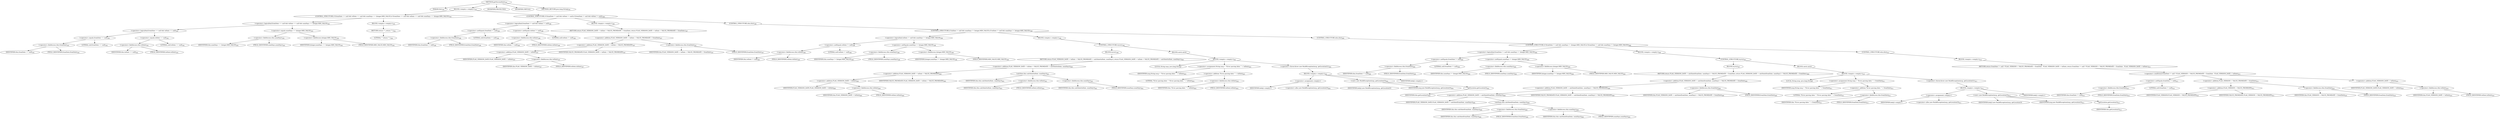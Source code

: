 digraph "getVersionDate" {  
"1191" [label = <(METHOD,getVersionDate)<SUB>591</SUB>> ]
"81" [label = <(PARAM,this)<SUB>591</SUB>> ]
"1192" [label = <(BLOCK,&lt;empty&gt;,&lt;empty&gt;)<SUB>591</SUB>> ]
"1193" [label = <(CONTROL_STRUCTURE,if (fromDate == null &amp;&amp; toDate == null &amp;&amp; numDays == Integer.MIN_VALUE),if (fromDate == null &amp;&amp; toDate == null &amp;&amp; numDays == Integer.MIN_VALUE))<SUB>592</SUB>> ]
"1194" [label = <(&lt;operator&gt;.logicalAnd,fromDate == null &amp;&amp; toDate == null &amp;&amp; numDays == Integer.MIN_VALUE)<SUB>592</SUB>> ]
"1195" [label = <(&lt;operator&gt;.logicalAnd,fromDate == null &amp;&amp; toDate == null)<SUB>592</SUB>> ]
"1196" [label = <(&lt;operator&gt;.equals,fromDate == null)<SUB>592</SUB>> ]
"1197" [label = <(&lt;operator&gt;.fieldAccess,this.fromDate)<SUB>592</SUB>> ]
"1198" [label = <(IDENTIFIER,this,fromDate == null)<SUB>592</SUB>> ]
"1199" [label = <(FIELD_IDENTIFIER,fromDate,fromDate)<SUB>592</SUB>> ]
"1200" [label = <(LITERAL,null,fromDate == null)<SUB>592</SUB>> ]
"1201" [label = <(&lt;operator&gt;.equals,toDate == null)<SUB>592</SUB>> ]
"1202" [label = <(&lt;operator&gt;.fieldAccess,this.toDate)<SUB>592</SUB>> ]
"1203" [label = <(IDENTIFIER,this,toDate == null)<SUB>592</SUB>> ]
"1204" [label = <(FIELD_IDENTIFIER,toDate,toDate)<SUB>592</SUB>> ]
"1205" [label = <(LITERAL,null,toDate == null)<SUB>592</SUB>> ]
"1206" [label = <(&lt;operator&gt;.equals,numDays == Integer.MIN_VALUE)<SUB>593</SUB>> ]
"1207" [label = <(&lt;operator&gt;.fieldAccess,this.numDays)<SUB>593</SUB>> ]
"1208" [label = <(IDENTIFIER,this,numDays == Integer.MIN_VALUE)<SUB>593</SUB>> ]
"1209" [label = <(FIELD_IDENTIFIER,numDays,numDays)<SUB>593</SUB>> ]
"1210" [label = <(&lt;operator&gt;.fieldAccess,Integer.MIN_VALUE)<SUB>593</SUB>> ]
"1211" [label = <(IDENTIFIER,Integer,numDays == Integer.MIN_VALUE)<SUB>593</SUB>> ]
"1212" [label = <(FIELD_IDENTIFIER,MIN_VALUE,MIN_VALUE)<SUB>593</SUB>> ]
"1213" [label = <(BLOCK,&lt;empty&gt;,&lt;empty&gt;)<SUB>593</SUB>> ]
"1214" [label = <(RETURN,return &quot;&quot;;,return &quot;&quot;;)<SUB>594</SUB>> ]
"1215" [label = <(LITERAL,&quot;&quot;,return &quot;&quot;;)<SUB>594</SUB>> ]
"1216" [label = <(CONTROL_STRUCTURE,if (fromDate != null &amp;&amp; toDate != null),if (fromDate != null &amp;&amp; toDate != null))<SUB>596</SUB>> ]
"1217" [label = <(&lt;operator&gt;.logicalAnd,fromDate != null &amp;&amp; toDate != null)<SUB>596</SUB>> ]
"1218" [label = <(&lt;operator&gt;.notEquals,fromDate != null)<SUB>596</SUB>> ]
"1219" [label = <(&lt;operator&gt;.fieldAccess,this.fromDate)<SUB>596</SUB>> ]
"1220" [label = <(IDENTIFIER,this,fromDate != null)<SUB>596</SUB>> ]
"1221" [label = <(FIELD_IDENTIFIER,fromDate,fromDate)<SUB>596</SUB>> ]
"1222" [label = <(LITERAL,null,fromDate != null)<SUB>596</SUB>> ]
"1223" [label = <(&lt;operator&gt;.notEquals,toDate != null)<SUB>596</SUB>> ]
"1224" [label = <(&lt;operator&gt;.fieldAccess,this.toDate)<SUB>596</SUB>> ]
"1225" [label = <(IDENTIFIER,this,toDate != null)<SUB>596</SUB>> ]
"1226" [label = <(FIELD_IDENTIFIER,toDate,toDate)<SUB>596</SUB>> ]
"1227" [label = <(LITERAL,null,toDate != null)<SUB>596</SUB>> ]
"1228" [label = <(BLOCK,&lt;empty&gt;,&lt;empty&gt;)<SUB>596</SUB>> ]
"1229" [label = <(RETURN,return FLAG_VERSION_DATE + toDate + VALUE_FROMDATE + fromDate;,return FLAG_VERSION_DATE + toDate + VALUE_FROMDATE + fromDate;)<SUB>597</SUB>> ]
"1230" [label = <(&lt;operator&gt;.addition,FLAG_VERSION_DATE + toDate + VALUE_FROMDATE + fromDate)<SUB>597</SUB>> ]
"1231" [label = <(&lt;operator&gt;.addition,FLAG_VERSION_DATE + toDate + VALUE_FROMDATE)<SUB>597</SUB>> ]
"1232" [label = <(&lt;operator&gt;.addition,FLAG_VERSION_DATE + toDate)<SUB>597</SUB>> ]
"1233" [label = <(IDENTIFIER,FLAG_VERSION_DATE,FLAG_VERSION_DATE + toDate)<SUB>597</SUB>> ]
"1234" [label = <(&lt;operator&gt;.fieldAccess,this.toDate)<SUB>597</SUB>> ]
"1235" [label = <(IDENTIFIER,this,FLAG_VERSION_DATE + toDate)<SUB>597</SUB>> ]
"1236" [label = <(FIELD_IDENTIFIER,toDate,toDate)<SUB>597</SUB>> ]
"1237" [label = <(IDENTIFIER,VALUE_FROMDATE,FLAG_VERSION_DATE + toDate + VALUE_FROMDATE)<SUB>597</SUB>> ]
"1238" [label = <(&lt;operator&gt;.fieldAccess,this.fromDate)<SUB>597</SUB>> ]
"1239" [label = <(IDENTIFIER,this,FLAG_VERSION_DATE + toDate + VALUE_FROMDATE + fromDate)<SUB>597</SUB>> ]
"1240" [label = <(FIELD_IDENTIFIER,fromDate,fromDate)<SUB>597</SUB>> ]
"1241" [label = <(CONTROL_STRUCTURE,else,else)<SUB>598</SUB>> ]
"1242" [label = <(CONTROL_STRUCTURE,if (toDate != null &amp;&amp; numDays != Integer.MIN_VALUE),if (toDate != null &amp;&amp; numDays != Integer.MIN_VALUE))<SUB>598</SUB>> ]
"1243" [label = <(&lt;operator&gt;.logicalAnd,toDate != null &amp;&amp; numDays != Integer.MIN_VALUE)<SUB>598</SUB>> ]
"1244" [label = <(&lt;operator&gt;.notEquals,toDate != null)<SUB>598</SUB>> ]
"1245" [label = <(&lt;operator&gt;.fieldAccess,this.toDate)<SUB>598</SUB>> ]
"1246" [label = <(IDENTIFIER,this,toDate != null)<SUB>598</SUB>> ]
"1247" [label = <(FIELD_IDENTIFIER,toDate,toDate)<SUB>598</SUB>> ]
"1248" [label = <(LITERAL,null,toDate != null)<SUB>598</SUB>> ]
"1249" [label = <(&lt;operator&gt;.notEquals,numDays != Integer.MIN_VALUE)<SUB>598</SUB>> ]
"1250" [label = <(&lt;operator&gt;.fieldAccess,this.numDays)<SUB>598</SUB>> ]
"1251" [label = <(IDENTIFIER,this,numDays != Integer.MIN_VALUE)<SUB>598</SUB>> ]
"1252" [label = <(FIELD_IDENTIFIER,numDays,numDays)<SUB>598</SUB>> ]
"1253" [label = <(&lt;operator&gt;.fieldAccess,Integer.MIN_VALUE)<SUB>598</SUB>> ]
"1254" [label = <(IDENTIFIER,Integer,numDays != Integer.MIN_VALUE)<SUB>598</SUB>> ]
"1255" [label = <(FIELD_IDENTIFIER,MIN_VALUE,MIN_VALUE)<SUB>598</SUB>> ]
"1256" [label = <(BLOCK,&lt;empty&gt;,&lt;empty&gt;)<SUB>598</SUB>> ]
"1257" [label = <(CONTROL_STRUCTURE,try,try)<SUB>599</SUB>> ]
"1258" [label = <(BLOCK,try,try)<SUB>599</SUB>> ]
"1259" [label = <(RETURN,return FLAG_VERSION_DATE + toDate + VALUE_FROMDATE + calcDate(toDate, numDays);,return FLAG_VERSION_DATE + toDate + VALUE_FROMDATE + calcDate(toDate, numDays);)<SUB>600</SUB>> ]
"1260" [label = <(&lt;operator&gt;.addition,FLAG_VERSION_DATE + toDate + VALUE_FROMDATE + calcDate(toDate, numDays))<SUB>600</SUB>> ]
"1261" [label = <(&lt;operator&gt;.addition,FLAG_VERSION_DATE + toDate + VALUE_FROMDATE)<SUB>600</SUB>> ]
"1262" [label = <(&lt;operator&gt;.addition,FLAG_VERSION_DATE + toDate)<SUB>600</SUB>> ]
"1263" [label = <(IDENTIFIER,FLAG_VERSION_DATE,FLAG_VERSION_DATE + toDate)<SUB>600</SUB>> ]
"1264" [label = <(&lt;operator&gt;.fieldAccess,this.toDate)<SUB>600</SUB>> ]
"1265" [label = <(IDENTIFIER,this,FLAG_VERSION_DATE + toDate)<SUB>600</SUB>> ]
"1266" [label = <(FIELD_IDENTIFIER,toDate,toDate)<SUB>600</SUB>> ]
"1267" [label = <(IDENTIFIER,VALUE_FROMDATE,FLAG_VERSION_DATE + toDate + VALUE_FROMDATE)<SUB>600</SUB>> ]
"1268" [label = <(calcDate,this.calcDate(toDate, numDays))<SUB>601</SUB>> ]
"80" [label = <(IDENTIFIER,this,this.calcDate(toDate, numDays))<SUB>601</SUB>> ]
"1269" [label = <(&lt;operator&gt;.fieldAccess,this.toDate)<SUB>601</SUB>> ]
"1270" [label = <(IDENTIFIER,this,this.calcDate(toDate, numDays))<SUB>601</SUB>> ]
"1271" [label = <(FIELD_IDENTIFIER,toDate,toDate)<SUB>601</SUB>> ]
"1272" [label = <(&lt;operator&gt;.fieldAccess,this.numDays)<SUB>601</SUB>> ]
"1273" [label = <(IDENTIFIER,this,this.calcDate(toDate, numDays))<SUB>601</SUB>> ]
"1274" [label = <(FIELD_IDENTIFIER,numDays,numDays)<SUB>601</SUB>> ]
"1275" [label = <(BLOCK,catch,catch)> ]
"1276" [label = <(BLOCK,&lt;empty&gt;,&lt;empty&gt;)<SUB>602</SUB>> ]
"1277" [label = <(LOCAL,String msg: java.lang.String)> ]
"1278" [label = <(&lt;operator&gt;.assignment,String msg = &quot;Error parsing date: &quot; + toDate)<SUB>603</SUB>> ]
"1279" [label = <(IDENTIFIER,msg,String msg = &quot;Error parsing date: &quot; + toDate)<SUB>603</SUB>> ]
"1280" [label = <(&lt;operator&gt;.addition,&quot;Error parsing date: &quot; + toDate)<SUB>603</SUB>> ]
"1281" [label = <(LITERAL,&quot;Error parsing date: &quot;,&quot;Error parsing date: &quot; + toDate)<SUB>603</SUB>> ]
"1282" [label = <(&lt;operator&gt;.fieldAccess,this.toDate)<SUB>603</SUB>> ]
"1283" [label = <(IDENTIFIER,this,&quot;Error parsing date: &quot; + toDate)<SUB>603</SUB>> ]
"1284" [label = <(FIELD_IDENTIFIER,toDate,toDate)<SUB>603</SUB>> ]
"1285" [label = <(&lt;operator&gt;.throw,throw new BuildException(msg, getLocation());)<SUB>604</SUB>> ]
"1286" [label = <(BLOCK,&lt;empty&gt;,&lt;empty&gt;)<SUB>604</SUB>> ]
"1287" [label = <(&lt;operator&gt;.assignment,&lt;empty&gt;)> ]
"1288" [label = <(IDENTIFIER,$obj2,&lt;empty&gt;)> ]
"1289" [label = <(&lt;operator&gt;.alloc,new BuildException(msg, getLocation()))<SUB>604</SUB>> ]
"1290" [label = <(&lt;init&gt;,new BuildException(msg, getLocation()))<SUB>604</SUB>> ]
"1291" [label = <(IDENTIFIER,$obj2,new BuildException(msg, getLocation()))> ]
"1292" [label = <(IDENTIFIER,msg,new BuildException(msg, getLocation()))<SUB>604</SUB>> ]
"1293" [label = <(getLocation,getLocation())<SUB>604</SUB>> ]
"82" [label = <(IDENTIFIER,this,getLocation())<SUB>604</SUB>> ]
"1294" [label = <(IDENTIFIER,$obj2,&lt;empty&gt;)> ]
"1295" [label = <(CONTROL_STRUCTURE,else,else)<SUB>606</SUB>> ]
"1296" [label = <(CONTROL_STRUCTURE,if (fromDate != null &amp;&amp; numDays != Integer.MIN_VALUE),if (fromDate != null &amp;&amp; numDays != Integer.MIN_VALUE))<SUB>606</SUB>> ]
"1297" [label = <(&lt;operator&gt;.logicalAnd,fromDate != null &amp;&amp; numDays != Integer.MIN_VALUE)<SUB>606</SUB>> ]
"1298" [label = <(&lt;operator&gt;.notEquals,fromDate != null)<SUB>606</SUB>> ]
"1299" [label = <(&lt;operator&gt;.fieldAccess,this.fromDate)<SUB>606</SUB>> ]
"1300" [label = <(IDENTIFIER,this,fromDate != null)<SUB>606</SUB>> ]
"1301" [label = <(FIELD_IDENTIFIER,fromDate,fromDate)<SUB>606</SUB>> ]
"1302" [label = <(LITERAL,null,fromDate != null)<SUB>606</SUB>> ]
"1303" [label = <(&lt;operator&gt;.notEquals,numDays != Integer.MIN_VALUE)<SUB>606</SUB>> ]
"1304" [label = <(&lt;operator&gt;.fieldAccess,this.numDays)<SUB>606</SUB>> ]
"1305" [label = <(IDENTIFIER,this,numDays != Integer.MIN_VALUE)<SUB>606</SUB>> ]
"1306" [label = <(FIELD_IDENTIFIER,numDays,numDays)<SUB>606</SUB>> ]
"1307" [label = <(&lt;operator&gt;.fieldAccess,Integer.MIN_VALUE)<SUB>606</SUB>> ]
"1308" [label = <(IDENTIFIER,Integer,numDays != Integer.MIN_VALUE)<SUB>606</SUB>> ]
"1309" [label = <(FIELD_IDENTIFIER,MIN_VALUE,MIN_VALUE)<SUB>606</SUB>> ]
"1310" [label = <(BLOCK,&lt;empty&gt;,&lt;empty&gt;)<SUB>606</SUB>> ]
"1311" [label = <(CONTROL_STRUCTURE,try,try)<SUB>607</SUB>> ]
"1312" [label = <(BLOCK,try,try)<SUB>607</SUB>> ]
"1313" [label = <(RETURN,return FLAG_VERSION_DATE + calcDate(fromDate, numDays) + VALUE_FROMDATE + fromDate;,return FLAG_VERSION_DATE + calcDate(fromDate, numDays) + VALUE_FROMDATE + fromDate;)<SUB>608</SUB>> ]
"1314" [label = <(&lt;operator&gt;.addition,FLAG_VERSION_DATE + calcDate(fromDate, numDays) + VALUE_FROMDATE + fromDate)<SUB>608</SUB>> ]
"1315" [label = <(&lt;operator&gt;.addition,FLAG_VERSION_DATE + calcDate(fromDate, numDays) + VALUE_FROMDATE)<SUB>608</SUB>> ]
"1316" [label = <(&lt;operator&gt;.addition,FLAG_VERSION_DATE + calcDate(fromDate, numDays))<SUB>608</SUB>> ]
"1317" [label = <(IDENTIFIER,FLAG_VERSION_DATE,FLAG_VERSION_DATE + calcDate(fromDate, numDays))<SUB>608</SUB>> ]
"1318" [label = <(calcDate,this.calcDate(fromDate, numDays))<SUB>608</SUB>> ]
"83" [label = <(IDENTIFIER,this,this.calcDate(fromDate, numDays))<SUB>608</SUB>> ]
"1319" [label = <(&lt;operator&gt;.fieldAccess,this.fromDate)<SUB>608</SUB>> ]
"1320" [label = <(IDENTIFIER,this,this.calcDate(fromDate, numDays))<SUB>608</SUB>> ]
"1321" [label = <(FIELD_IDENTIFIER,fromDate,fromDate)<SUB>608</SUB>> ]
"1322" [label = <(&lt;operator&gt;.fieldAccess,this.numDays)<SUB>608</SUB>> ]
"1323" [label = <(IDENTIFIER,this,this.calcDate(fromDate, numDays))<SUB>608</SUB>> ]
"1324" [label = <(FIELD_IDENTIFIER,numDays,numDays)<SUB>608</SUB>> ]
"1325" [label = <(IDENTIFIER,VALUE_FROMDATE,FLAG_VERSION_DATE + calcDate(fromDate, numDays) + VALUE_FROMDATE)<SUB>609</SUB>> ]
"1326" [label = <(&lt;operator&gt;.fieldAccess,this.fromDate)<SUB>609</SUB>> ]
"1327" [label = <(IDENTIFIER,this,FLAG_VERSION_DATE + calcDate(fromDate, numDays) + VALUE_FROMDATE + fromDate)<SUB>609</SUB>> ]
"1328" [label = <(FIELD_IDENTIFIER,fromDate,fromDate)<SUB>609</SUB>> ]
"1329" [label = <(BLOCK,catch,catch)> ]
"1330" [label = <(BLOCK,&lt;empty&gt;,&lt;empty&gt;)<SUB>610</SUB>> ]
"1331" [label = <(LOCAL,String msg: java.lang.String)> ]
"1332" [label = <(&lt;operator&gt;.assignment,String msg = &quot;Error parsing date: &quot; + fromDate)<SUB>611</SUB>> ]
"1333" [label = <(IDENTIFIER,msg,String msg = &quot;Error parsing date: &quot; + fromDate)<SUB>611</SUB>> ]
"1334" [label = <(&lt;operator&gt;.addition,&quot;Error parsing date: &quot; + fromDate)<SUB>611</SUB>> ]
"1335" [label = <(LITERAL,&quot;Error parsing date: &quot;,&quot;Error parsing date: &quot; + fromDate)<SUB>611</SUB>> ]
"1336" [label = <(&lt;operator&gt;.fieldAccess,this.fromDate)<SUB>611</SUB>> ]
"1337" [label = <(IDENTIFIER,this,&quot;Error parsing date: &quot; + fromDate)<SUB>611</SUB>> ]
"1338" [label = <(FIELD_IDENTIFIER,fromDate,fromDate)<SUB>611</SUB>> ]
"1339" [label = <(&lt;operator&gt;.throw,throw new BuildException(msg, getLocation());)<SUB>612</SUB>> ]
"1340" [label = <(BLOCK,&lt;empty&gt;,&lt;empty&gt;)<SUB>612</SUB>> ]
"1341" [label = <(&lt;operator&gt;.assignment,&lt;empty&gt;)> ]
"1342" [label = <(IDENTIFIER,$obj3,&lt;empty&gt;)> ]
"1343" [label = <(&lt;operator&gt;.alloc,new BuildException(msg, getLocation()))<SUB>612</SUB>> ]
"1344" [label = <(&lt;init&gt;,new BuildException(msg, getLocation()))<SUB>612</SUB>> ]
"1345" [label = <(IDENTIFIER,$obj3,new BuildException(msg, getLocation()))> ]
"1346" [label = <(IDENTIFIER,msg,new BuildException(msg, getLocation()))<SUB>612</SUB>> ]
"1347" [label = <(getLocation,getLocation())<SUB>612</SUB>> ]
"84" [label = <(IDENTIFIER,this,getLocation())<SUB>612</SUB>> ]
"1348" [label = <(IDENTIFIER,$obj3,&lt;empty&gt;)> ]
"1349" [label = <(CONTROL_STRUCTURE,else,else)<SUB>614</SUB>> ]
"1350" [label = <(BLOCK,&lt;empty&gt;,&lt;empty&gt;)<SUB>614</SUB>> ]
"1351" [label = <(RETURN,return fromDate != null ? FLAG_VERSION + VALUE_FROMDATE + fromDate : FLAG_VERSION_DATE + toDate;,return fromDate != null ? FLAG_VERSION + VALUE_FROMDATE + fromDate : FLAG_VERSION_DATE + toDate;)<SUB>615</SUB>> ]
"1352" [label = <(&lt;operator&gt;.conditional,fromDate != null ? FLAG_VERSION + VALUE_FROMDATE + fromDate : FLAG_VERSION_DATE + toDate)<SUB>615</SUB>> ]
"1353" [label = <(&lt;operator&gt;.notEquals,fromDate != null)<SUB>615</SUB>> ]
"1354" [label = <(&lt;operator&gt;.fieldAccess,this.fromDate)<SUB>615</SUB>> ]
"1355" [label = <(IDENTIFIER,this,fromDate != null)<SUB>615</SUB>> ]
"1356" [label = <(FIELD_IDENTIFIER,fromDate,fromDate)<SUB>615</SUB>> ]
"1357" [label = <(LITERAL,null,fromDate != null)<SUB>615</SUB>> ]
"1358" [label = <(&lt;operator&gt;.addition,FLAG_VERSION + VALUE_FROMDATE + fromDate)<SUB>615</SUB>> ]
"1359" [label = <(&lt;operator&gt;.addition,FLAG_VERSION + VALUE_FROMDATE)<SUB>615</SUB>> ]
"1360" [label = <(IDENTIFIER,FLAG_VERSION,FLAG_VERSION + VALUE_FROMDATE)<SUB>615</SUB>> ]
"1361" [label = <(IDENTIFIER,VALUE_FROMDATE,FLAG_VERSION + VALUE_FROMDATE)<SUB>615</SUB>> ]
"1362" [label = <(&lt;operator&gt;.fieldAccess,this.fromDate)<SUB>616</SUB>> ]
"1363" [label = <(IDENTIFIER,this,FLAG_VERSION + VALUE_FROMDATE + fromDate)<SUB>616</SUB>> ]
"1364" [label = <(FIELD_IDENTIFIER,fromDate,fromDate)<SUB>616</SUB>> ]
"1365" [label = <(&lt;operator&gt;.addition,FLAG_VERSION_DATE + toDate)<SUB>616</SUB>> ]
"1366" [label = <(IDENTIFIER,FLAG_VERSION_DATE,FLAG_VERSION_DATE + toDate)<SUB>616</SUB>> ]
"1367" [label = <(&lt;operator&gt;.fieldAccess,this.toDate)<SUB>616</SUB>> ]
"1368" [label = <(IDENTIFIER,this,FLAG_VERSION_DATE + toDate)<SUB>616</SUB>> ]
"1369" [label = <(FIELD_IDENTIFIER,toDate,toDate)<SUB>616</SUB>> ]
"1370" [label = <(MODIFIER,PROTECTED)> ]
"1371" [label = <(MODIFIER,VIRTUAL)> ]
"1372" [label = <(METHOD_RETURN,java.lang.String)<SUB>591</SUB>> ]
  "1191" -> "81" 
  "1191" -> "1192" 
  "1191" -> "1370" 
  "1191" -> "1371" 
  "1191" -> "1372" 
  "1192" -> "1193" 
  "1192" -> "1216" 
  "1193" -> "1194" 
  "1193" -> "1213" 
  "1194" -> "1195" 
  "1194" -> "1206" 
  "1195" -> "1196" 
  "1195" -> "1201" 
  "1196" -> "1197" 
  "1196" -> "1200" 
  "1197" -> "1198" 
  "1197" -> "1199" 
  "1201" -> "1202" 
  "1201" -> "1205" 
  "1202" -> "1203" 
  "1202" -> "1204" 
  "1206" -> "1207" 
  "1206" -> "1210" 
  "1207" -> "1208" 
  "1207" -> "1209" 
  "1210" -> "1211" 
  "1210" -> "1212" 
  "1213" -> "1214" 
  "1214" -> "1215" 
  "1216" -> "1217" 
  "1216" -> "1228" 
  "1216" -> "1241" 
  "1217" -> "1218" 
  "1217" -> "1223" 
  "1218" -> "1219" 
  "1218" -> "1222" 
  "1219" -> "1220" 
  "1219" -> "1221" 
  "1223" -> "1224" 
  "1223" -> "1227" 
  "1224" -> "1225" 
  "1224" -> "1226" 
  "1228" -> "1229" 
  "1229" -> "1230" 
  "1230" -> "1231" 
  "1230" -> "1238" 
  "1231" -> "1232" 
  "1231" -> "1237" 
  "1232" -> "1233" 
  "1232" -> "1234" 
  "1234" -> "1235" 
  "1234" -> "1236" 
  "1238" -> "1239" 
  "1238" -> "1240" 
  "1241" -> "1242" 
  "1242" -> "1243" 
  "1242" -> "1256" 
  "1242" -> "1295" 
  "1243" -> "1244" 
  "1243" -> "1249" 
  "1244" -> "1245" 
  "1244" -> "1248" 
  "1245" -> "1246" 
  "1245" -> "1247" 
  "1249" -> "1250" 
  "1249" -> "1253" 
  "1250" -> "1251" 
  "1250" -> "1252" 
  "1253" -> "1254" 
  "1253" -> "1255" 
  "1256" -> "1257" 
  "1257" -> "1258" 
  "1257" -> "1275" 
  "1258" -> "1259" 
  "1259" -> "1260" 
  "1260" -> "1261" 
  "1260" -> "1268" 
  "1261" -> "1262" 
  "1261" -> "1267" 
  "1262" -> "1263" 
  "1262" -> "1264" 
  "1264" -> "1265" 
  "1264" -> "1266" 
  "1268" -> "80" 
  "1268" -> "1269" 
  "1268" -> "1272" 
  "1269" -> "1270" 
  "1269" -> "1271" 
  "1272" -> "1273" 
  "1272" -> "1274" 
  "1275" -> "1276" 
  "1276" -> "1277" 
  "1276" -> "1278" 
  "1276" -> "1285" 
  "1278" -> "1279" 
  "1278" -> "1280" 
  "1280" -> "1281" 
  "1280" -> "1282" 
  "1282" -> "1283" 
  "1282" -> "1284" 
  "1285" -> "1286" 
  "1286" -> "1287" 
  "1286" -> "1290" 
  "1286" -> "1294" 
  "1287" -> "1288" 
  "1287" -> "1289" 
  "1290" -> "1291" 
  "1290" -> "1292" 
  "1290" -> "1293" 
  "1293" -> "82" 
  "1295" -> "1296" 
  "1296" -> "1297" 
  "1296" -> "1310" 
  "1296" -> "1349" 
  "1297" -> "1298" 
  "1297" -> "1303" 
  "1298" -> "1299" 
  "1298" -> "1302" 
  "1299" -> "1300" 
  "1299" -> "1301" 
  "1303" -> "1304" 
  "1303" -> "1307" 
  "1304" -> "1305" 
  "1304" -> "1306" 
  "1307" -> "1308" 
  "1307" -> "1309" 
  "1310" -> "1311" 
  "1311" -> "1312" 
  "1311" -> "1329" 
  "1312" -> "1313" 
  "1313" -> "1314" 
  "1314" -> "1315" 
  "1314" -> "1326" 
  "1315" -> "1316" 
  "1315" -> "1325" 
  "1316" -> "1317" 
  "1316" -> "1318" 
  "1318" -> "83" 
  "1318" -> "1319" 
  "1318" -> "1322" 
  "1319" -> "1320" 
  "1319" -> "1321" 
  "1322" -> "1323" 
  "1322" -> "1324" 
  "1326" -> "1327" 
  "1326" -> "1328" 
  "1329" -> "1330" 
  "1330" -> "1331" 
  "1330" -> "1332" 
  "1330" -> "1339" 
  "1332" -> "1333" 
  "1332" -> "1334" 
  "1334" -> "1335" 
  "1334" -> "1336" 
  "1336" -> "1337" 
  "1336" -> "1338" 
  "1339" -> "1340" 
  "1340" -> "1341" 
  "1340" -> "1344" 
  "1340" -> "1348" 
  "1341" -> "1342" 
  "1341" -> "1343" 
  "1344" -> "1345" 
  "1344" -> "1346" 
  "1344" -> "1347" 
  "1347" -> "84" 
  "1349" -> "1350" 
  "1350" -> "1351" 
  "1351" -> "1352" 
  "1352" -> "1353" 
  "1352" -> "1358" 
  "1352" -> "1365" 
  "1353" -> "1354" 
  "1353" -> "1357" 
  "1354" -> "1355" 
  "1354" -> "1356" 
  "1358" -> "1359" 
  "1358" -> "1362" 
  "1359" -> "1360" 
  "1359" -> "1361" 
  "1362" -> "1363" 
  "1362" -> "1364" 
  "1365" -> "1366" 
  "1365" -> "1367" 
  "1367" -> "1368" 
  "1367" -> "1369" 
}

